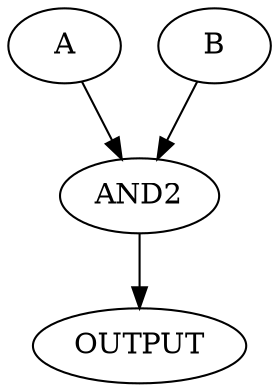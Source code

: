 digraph testand1 {
    A [label="A"]; #input A
    B [label="B"]; //input B
    GATE [label="AND2"];
    O [label="OUTPUT"];
    A->GATE->O;
    B->GATE;
}